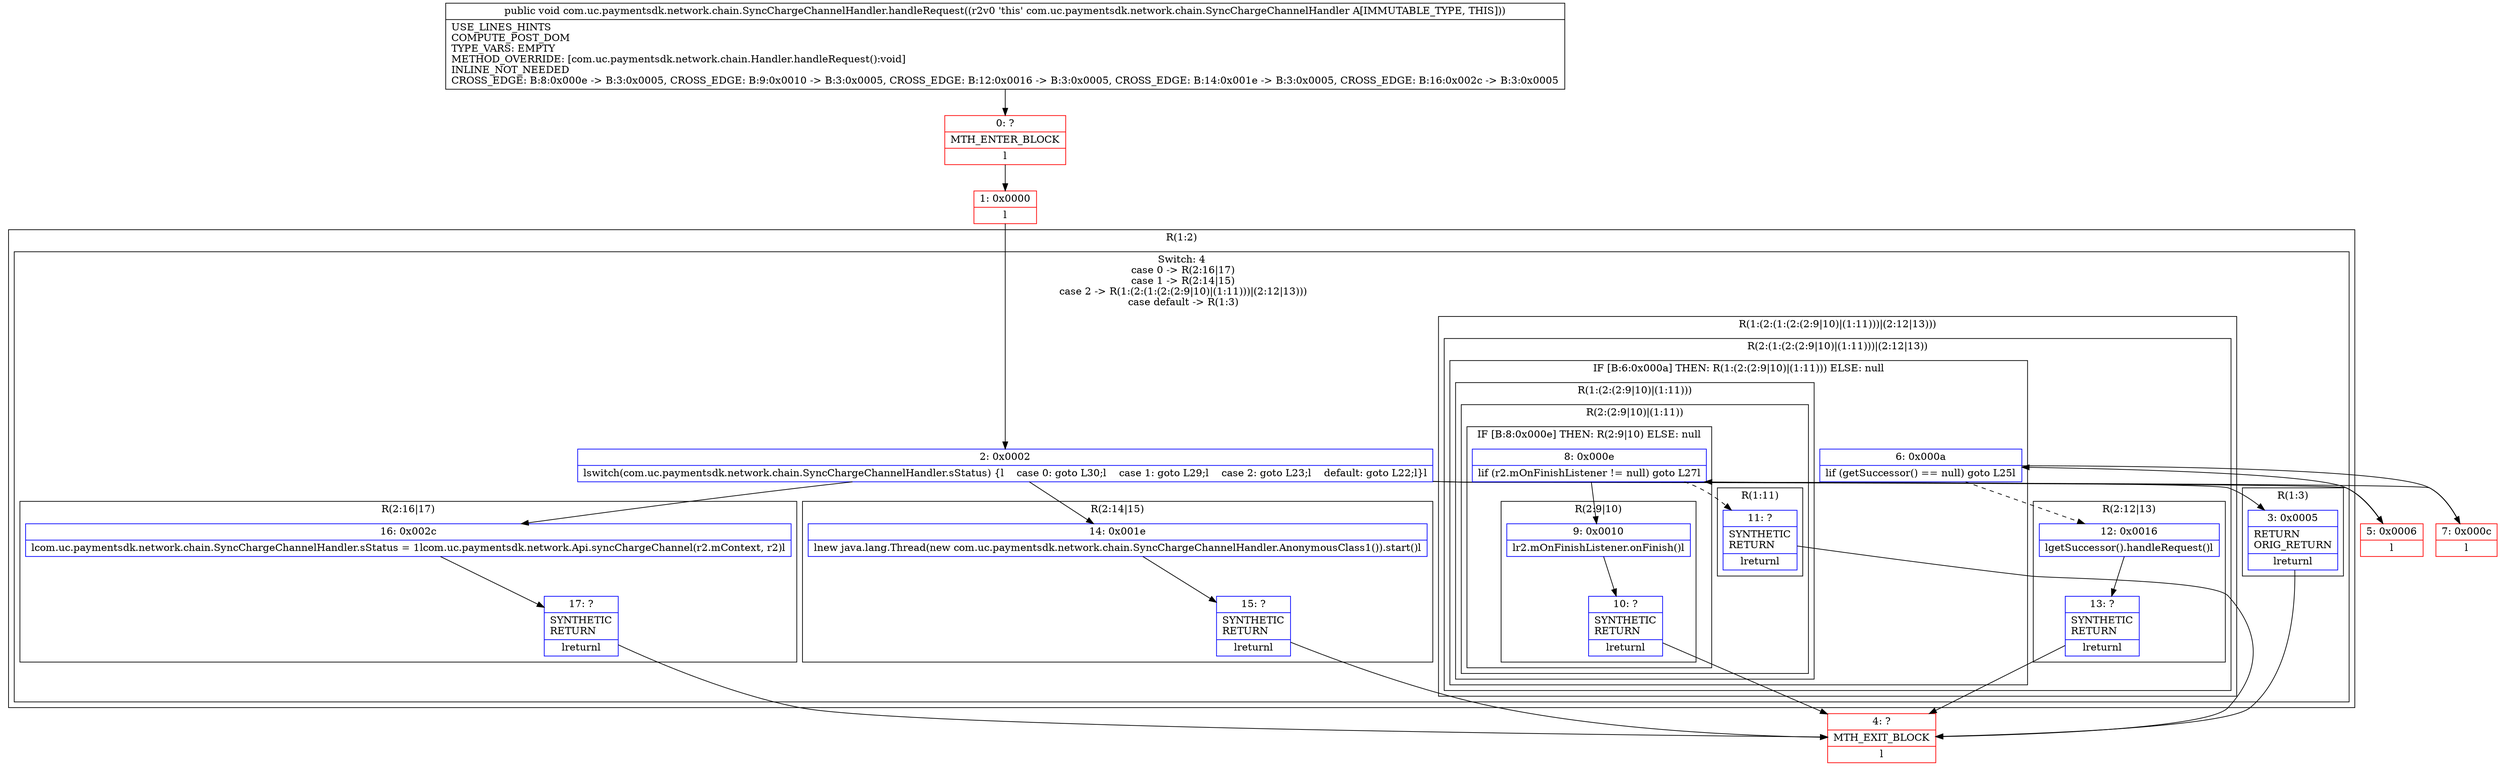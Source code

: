 digraph "CFG forcom.uc.paymentsdk.network.chain.SyncChargeChannelHandler.handleRequest()V" {
subgraph cluster_Region_60863467 {
label = "R(1:2)";
node [shape=record,color=blue];
subgraph cluster_SwitchRegion_2025901133 {
label = "Switch: 4
 case 0 -> R(2:16|17)
 case 1 -> R(2:14|15)
 case 2 -> R(1:(2:(1:(2:(2:9|10)|(1:11)))|(2:12|13)))
 case default -> R(1:3)";
node [shape=record,color=blue];
Node_2 [shape=record,label="{2\:\ 0x0002|lswitch(com.uc.paymentsdk.network.chain.SyncChargeChannelHandler.sStatus) \{l    case 0: goto L30;l    case 1: goto L29;l    case 2: goto L23;l    default: goto L22;l\}l}"];
subgraph cluster_Region_225974432 {
label = "R(2:16|17)";
node [shape=record,color=blue];
Node_16 [shape=record,label="{16\:\ 0x002c|lcom.uc.paymentsdk.network.chain.SyncChargeChannelHandler.sStatus = 1lcom.uc.paymentsdk.network.Api.syncChargeChannel(r2.mContext, r2)l}"];
Node_17 [shape=record,label="{17\:\ ?|SYNTHETIC\lRETURN\l|lreturnl}"];
}
subgraph cluster_Region_550939469 {
label = "R(2:14|15)";
node [shape=record,color=blue];
Node_14 [shape=record,label="{14\:\ 0x001e|lnew java.lang.Thread(new com.uc.paymentsdk.network.chain.SyncChargeChannelHandler.AnonymousClass1()).start()l}"];
Node_15 [shape=record,label="{15\:\ ?|SYNTHETIC\lRETURN\l|lreturnl}"];
}
subgraph cluster_Region_653228887 {
label = "R(1:(2:(1:(2:(2:9|10)|(1:11)))|(2:12|13)))";
node [shape=record,color=blue];
subgraph cluster_Region_1479768419 {
label = "R(2:(1:(2:(2:9|10)|(1:11)))|(2:12|13))";
node [shape=record,color=blue];
subgraph cluster_IfRegion_365156317 {
label = "IF [B:6:0x000a] THEN: R(1:(2:(2:9|10)|(1:11))) ELSE: null";
node [shape=record,color=blue];
Node_6 [shape=record,label="{6\:\ 0x000a|lif (getSuccessor() == null) goto L25l}"];
subgraph cluster_Region_14326507 {
label = "R(1:(2:(2:9|10)|(1:11)))";
node [shape=record,color=blue];
subgraph cluster_Region_1571978340 {
label = "R(2:(2:9|10)|(1:11))";
node [shape=record,color=blue];
subgraph cluster_IfRegion_512360144 {
label = "IF [B:8:0x000e] THEN: R(2:9|10) ELSE: null";
node [shape=record,color=blue];
Node_8 [shape=record,label="{8\:\ 0x000e|lif (r2.mOnFinishListener != null) goto L27l}"];
subgraph cluster_Region_369082339 {
label = "R(2:9|10)";
node [shape=record,color=blue];
Node_9 [shape=record,label="{9\:\ 0x0010|lr2.mOnFinishListener.onFinish()l}"];
Node_10 [shape=record,label="{10\:\ ?|SYNTHETIC\lRETURN\l|lreturnl}"];
}
}
subgraph cluster_Region_1101427317 {
label = "R(1:11)";
node [shape=record,color=blue];
Node_11 [shape=record,label="{11\:\ ?|SYNTHETIC\lRETURN\l|lreturnl}"];
}
}
}
}
subgraph cluster_Region_263812985 {
label = "R(2:12|13)";
node [shape=record,color=blue];
Node_12 [shape=record,label="{12\:\ 0x0016|lgetSuccessor().handleRequest()l}"];
Node_13 [shape=record,label="{13\:\ ?|SYNTHETIC\lRETURN\l|lreturnl}"];
}
}
}
subgraph cluster_Region_1586984736 {
label = "R(1:3)";
node [shape=record,color=blue];
Node_3 [shape=record,label="{3\:\ 0x0005|RETURN\lORIG_RETURN\l|lreturnl}"];
}
}
}
Node_0 [shape=record,color=red,label="{0\:\ ?|MTH_ENTER_BLOCK\l|l}"];
Node_1 [shape=record,color=red,label="{1\:\ 0x0000|l}"];
Node_4 [shape=record,color=red,label="{4\:\ ?|MTH_EXIT_BLOCK\l|l}"];
Node_5 [shape=record,color=red,label="{5\:\ 0x0006|l}"];
Node_7 [shape=record,color=red,label="{7\:\ 0x000c|l}"];
MethodNode[shape=record,label="{public void com.uc.paymentsdk.network.chain.SyncChargeChannelHandler.handleRequest((r2v0 'this' com.uc.paymentsdk.network.chain.SyncChargeChannelHandler A[IMMUTABLE_TYPE, THIS]))  | USE_LINES_HINTS\lCOMPUTE_POST_DOM\lTYPE_VARS: EMPTY\lMETHOD_OVERRIDE: [com.uc.paymentsdk.network.chain.Handler.handleRequest():void]\lINLINE_NOT_NEEDED\lCROSS_EDGE: B:8:0x000e \-\> B:3:0x0005, CROSS_EDGE: B:9:0x0010 \-\> B:3:0x0005, CROSS_EDGE: B:12:0x0016 \-\> B:3:0x0005, CROSS_EDGE: B:14:0x001e \-\> B:3:0x0005, CROSS_EDGE: B:16:0x002c \-\> B:3:0x0005\l}"];
MethodNode -> Node_0;
Node_2 -> Node_3;
Node_2 -> Node_5;
Node_2 -> Node_14;
Node_2 -> Node_16;
Node_16 -> Node_17;
Node_17 -> Node_4;
Node_14 -> Node_15;
Node_15 -> Node_4;
Node_6 -> Node_7;
Node_6 -> Node_12[style=dashed];
Node_8 -> Node_9;
Node_8 -> Node_11[style=dashed];
Node_9 -> Node_10;
Node_10 -> Node_4;
Node_11 -> Node_4;
Node_12 -> Node_13;
Node_13 -> Node_4;
Node_3 -> Node_4;
Node_0 -> Node_1;
Node_1 -> Node_2;
Node_5 -> Node_6;
Node_7 -> Node_8;
}

